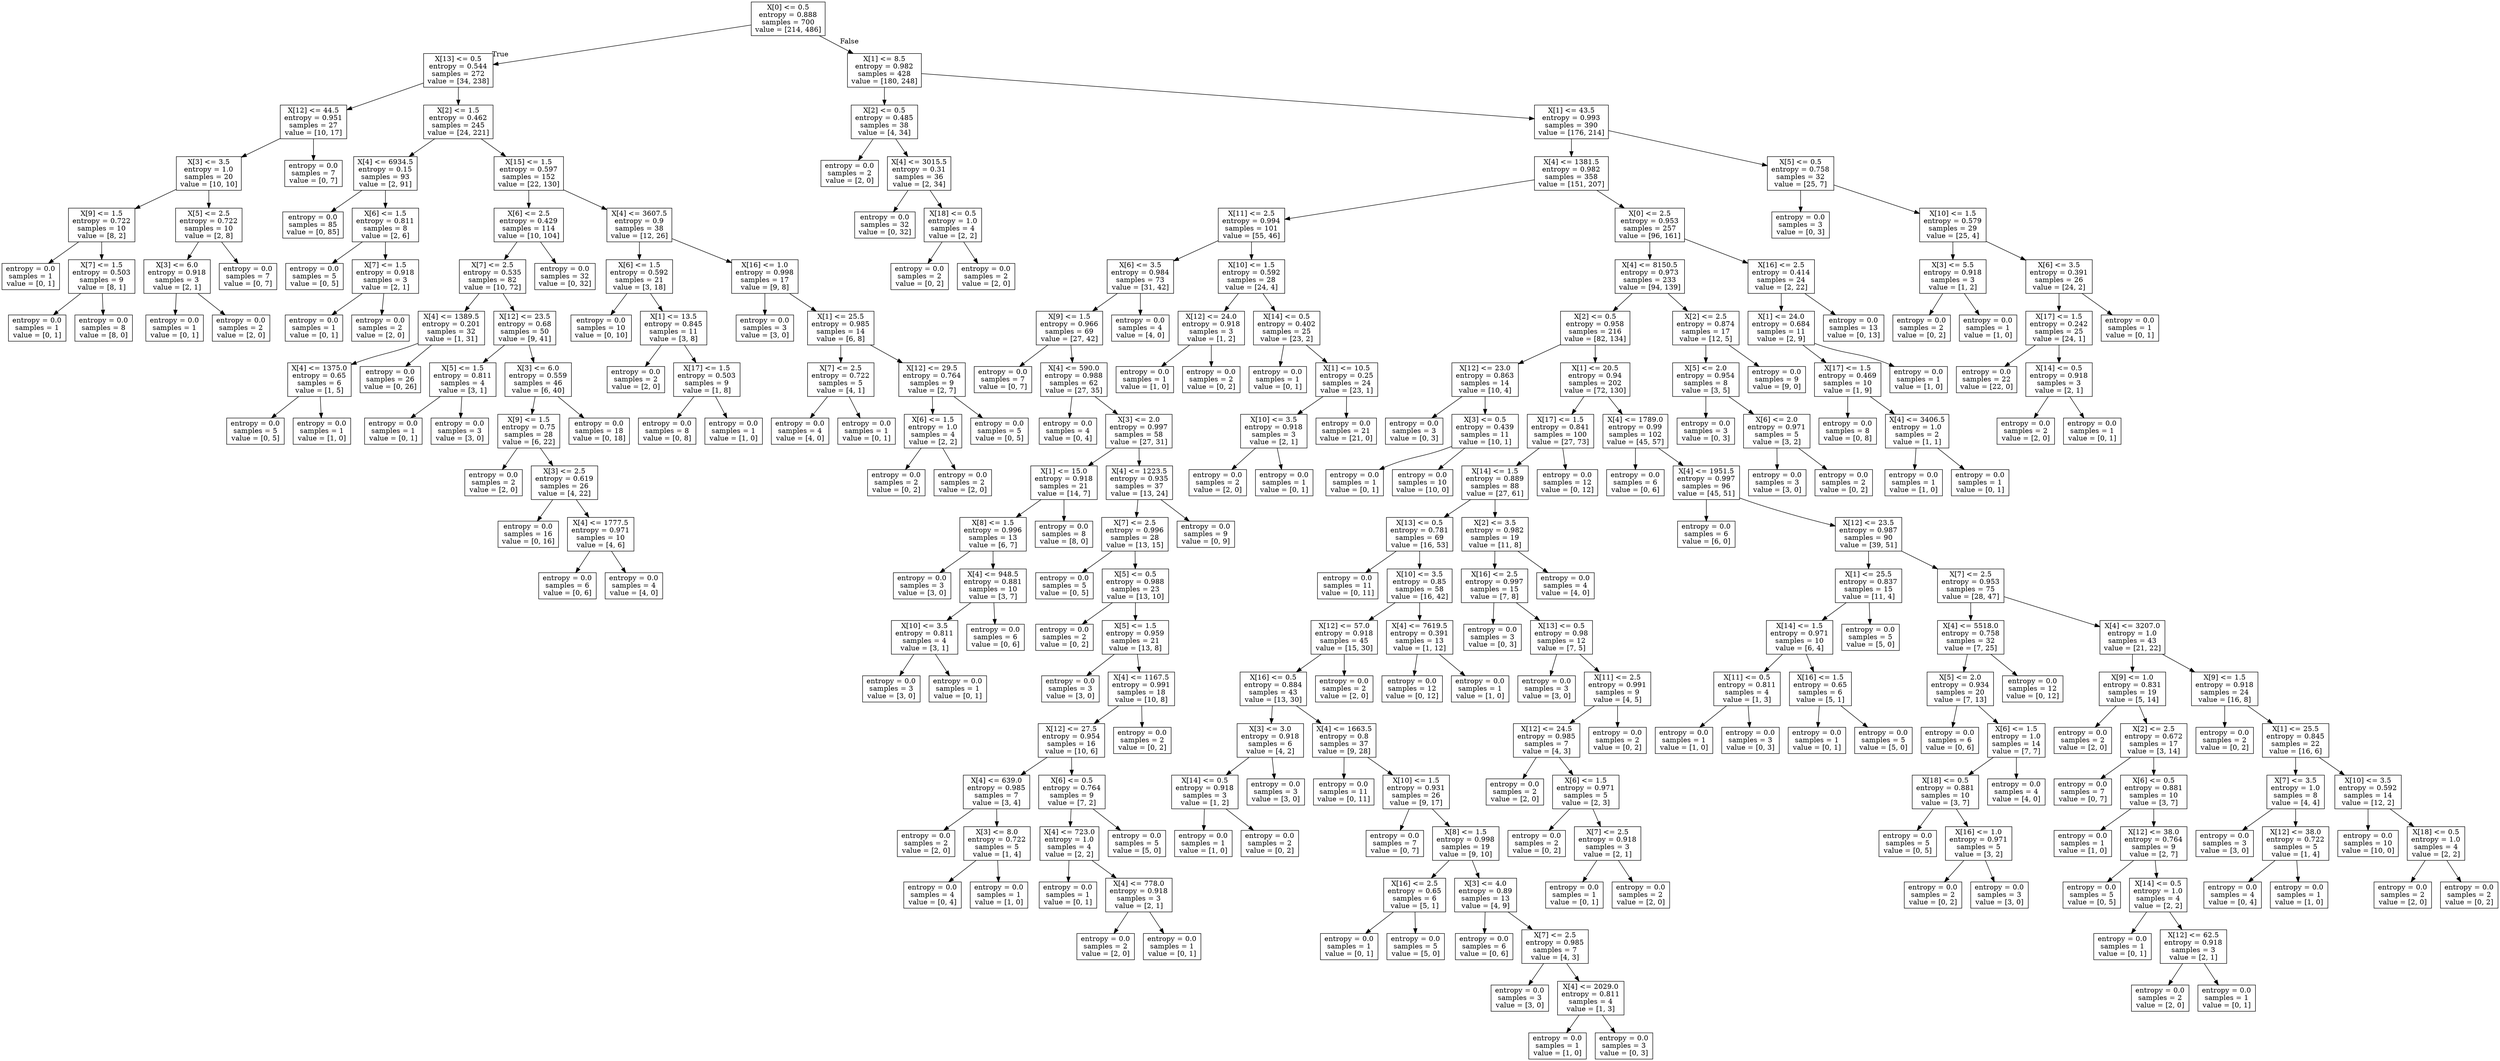 digraph Tree {
node [shape=box] ;
0 [label="X[0] <= 0.5\nentropy = 0.888\nsamples = 700\nvalue = [214, 486]"] ;
1 [label="X[13] <= 0.5\nentropy = 0.544\nsamples = 272\nvalue = [34, 238]"] ;
0 -> 1 [labeldistance=2.5, labelangle=45, headlabel="True"] ;
2 [label="X[12] <= 44.5\nentropy = 0.951\nsamples = 27\nvalue = [10, 17]"] ;
1 -> 2 ;
3 [label="X[3] <= 3.5\nentropy = 1.0\nsamples = 20\nvalue = [10, 10]"] ;
2 -> 3 ;
4 [label="X[9] <= 1.5\nentropy = 0.722\nsamples = 10\nvalue = [8, 2]"] ;
3 -> 4 ;
5 [label="entropy = 0.0\nsamples = 1\nvalue = [0, 1]"] ;
4 -> 5 ;
6 [label="X[7] <= 1.5\nentropy = 0.503\nsamples = 9\nvalue = [8, 1]"] ;
4 -> 6 ;
7 [label="entropy = 0.0\nsamples = 1\nvalue = [0, 1]"] ;
6 -> 7 ;
8 [label="entropy = 0.0\nsamples = 8\nvalue = [8, 0]"] ;
6 -> 8 ;
9 [label="X[5] <= 2.5\nentropy = 0.722\nsamples = 10\nvalue = [2, 8]"] ;
3 -> 9 ;
10 [label="X[3] <= 6.0\nentropy = 0.918\nsamples = 3\nvalue = [2, 1]"] ;
9 -> 10 ;
11 [label="entropy = 0.0\nsamples = 1\nvalue = [0, 1]"] ;
10 -> 11 ;
12 [label="entropy = 0.0\nsamples = 2\nvalue = [2, 0]"] ;
10 -> 12 ;
13 [label="entropy = 0.0\nsamples = 7\nvalue = [0, 7]"] ;
9 -> 13 ;
14 [label="entropy = 0.0\nsamples = 7\nvalue = [0, 7]"] ;
2 -> 14 ;
15 [label="X[2] <= 1.5\nentropy = 0.462\nsamples = 245\nvalue = [24, 221]"] ;
1 -> 15 ;
16 [label="X[4] <= 6934.5\nentropy = 0.15\nsamples = 93\nvalue = [2, 91]"] ;
15 -> 16 ;
17 [label="entropy = 0.0\nsamples = 85\nvalue = [0, 85]"] ;
16 -> 17 ;
18 [label="X[6] <= 1.5\nentropy = 0.811\nsamples = 8\nvalue = [2, 6]"] ;
16 -> 18 ;
19 [label="entropy = 0.0\nsamples = 5\nvalue = [0, 5]"] ;
18 -> 19 ;
20 [label="X[7] <= 1.5\nentropy = 0.918\nsamples = 3\nvalue = [2, 1]"] ;
18 -> 20 ;
21 [label="entropy = 0.0\nsamples = 1\nvalue = [0, 1]"] ;
20 -> 21 ;
22 [label="entropy = 0.0\nsamples = 2\nvalue = [2, 0]"] ;
20 -> 22 ;
23 [label="X[15] <= 1.5\nentropy = 0.597\nsamples = 152\nvalue = [22, 130]"] ;
15 -> 23 ;
24 [label="X[6] <= 2.5\nentropy = 0.429\nsamples = 114\nvalue = [10, 104]"] ;
23 -> 24 ;
25 [label="X[7] <= 2.5\nentropy = 0.535\nsamples = 82\nvalue = [10, 72]"] ;
24 -> 25 ;
26 [label="X[4] <= 1389.5\nentropy = 0.201\nsamples = 32\nvalue = [1, 31]"] ;
25 -> 26 ;
27 [label="X[4] <= 1375.0\nentropy = 0.65\nsamples = 6\nvalue = [1, 5]"] ;
26 -> 27 ;
28 [label="entropy = 0.0\nsamples = 5\nvalue = [0, 5]"] ;
27 -> 28 ;
29 [label="entropy = 0.0\nsamples = 1\nvalue = [1, 0]"] ;
27 -> 29 ;
30 [label="entropy = 0.0\nsamples = 26\nvalue = [0, 26]"] ;
26 -> 30 ;
31 [label="X[12] <= 23.5\nentropy = 0.68\nsamples = 50\nvalue = [9, 41]"] ;
25 -> 31 ;
32 [label="X[5] <= 1.5\nentropy = 0.811\nsamples = 4\nvalue = [3, 1]"] ;
31 -> 32 ;
33 [label="entropy = 0.0\nsamples = 1\nvalue = [0, 1]"] ;
32 -> 33 ;
34 [label="entropy = 0.0\nsamples = 3\nvalue = [3, 0]"] ;
32 -> 34 ;
35 [label="X[3] <= 6.0\nentropy = 0.559\nsamples = 46\nvalue = [6, 40]"] ;
31 -> 35 ;
36 [label="X[9] <= 1.5\nentropy = 0.75\nsamples = 28\nvalue = [6, 22]"] ;
35 -> 36 ;
37 [label="entropy = 0.0\nsamples = 2\nvalue = [2, 0]"] ;
36 -> 37 ;
38 [label="X[3] <= 2.5\nentropy = 0.619\nsamples = 26\nvalue = [4, 22]"] ;
36 -> 38 ;
39 [label="entropy = 0.0\nsamples = 16\nvalue = [0, 16]"] ;
38 -> 39 ;
40 [label="X[4] <= 1777.5\nentropy = 0.971\nsamples = 10\nvalue = [4, 6]"] ;
38 -> 40 ;
41 [label="entropy = 0.0\nsamples = 6\nvalue = [0, 6]"] ;
40 -> 41 ;
42 [label="entropy = 0.0\nsamples = 4\nvalue = [4, 0]"] ;
40 -> 42 ;
43 [label="entropy = 0.0\nsamples = 18\nvalue = [0, 18]"] ;
35 -> 43 ;
44 [label="entropy = 0.0\nsamples = 32\nvalue = [0, 32]"] ;
24 -> 44 ;
45 [label="X[4] <= 3607.5\nentropy = 0.9\nsamples = 38\nvalue = [12, 26]"] ;
23 -> 45 ;
46 [label="X[6] <= 1.5\nentropy = 0.592\nsamples = 21\nvalue = [3, 18]"] ;
45 -> 46 ;
47 [label="entropy = 0.0\nsamples = 10\nvalue = [0, 10]"] ;
46 -> 47 ;
48 [label="X[1] <= 13.5\nentropy = 0.845\nsamples = 11\nvalue = [3, 8]"] ;
46 -> 48 ;
49 [label="entropy = 0.0\nsamples = 2\nvalue = [2, 0]"] ;
48 -> 49 ;
50 [label="X[17] <= 1.5\nentropy = 0.503\nsamples = 9\nvalue = [1, 8]"] ;
48 -> 50 ;
51 [label="entropy = 0.0\nsamples = 8\nvalue = [0, 8]"] ;
50 -> 51 ;
52 [label="entropy = 0.0\nsamples = 1\nvalue = [1, 0]"] ;
50 -> 52 ;
53 [label="X[16] <= 1.0\nentropy = 0.998\nsamples = 17\nvalue = [9, 8]"] ;
45 -> 53 ;
54 [label="entropy = 0.0\nsamples = 3\nvalue = [3, 0]"] ;
53 -> 54 ;
55 [label="X[1] <= 25.5\nentropy = 0.985\nsamples = 14\nvalue = [6, 8]"] ;
53 -> 55 ;
56 [label="X[7] <= 2.5\nentropy = 0.722\nsamples = 5\nvalue = [4, 1]"] ;
55 -> 56 ;
57 [label="entropy = 0.0\nsamples = 4\nvalue = [4, 0]"] ;
56 -> 57 ;
58 [label="entropy = 0.0\nsamples = 1\nvalue = [0, 1]"] ;
56 -> 58 ;
59 [label="X[12] <= 29.5\nentropy = 0.764\nsamples = 9\nvalue = [2, 7]"] ;
55 -> 59 ;
60 [label="X[6] <= 1.5\nentropy = 1.0\nsamples = 4\nvalue = [2, 2]"] ;
59 -> 60 ;
61 [label="entropy = 0.0\nsamples = 2\nvalue = [0, 2]"] ;
60 -> 61 ;
62 [label="entropy = 0.0\nsamples = 2\nvalue = [2, 0]"] ;
60 -> 62 ;
63 [label="entropy = 0.0\nsamples = 5\nvalue = [0, 5]"] ;
59 -> 63 ;
64 [label="X[1] <= 8.5\nentropy = 0.982\nsamples = 428\nvalue = [180, 248]"] ;
0 -> 64 [labeldistance=2.5, labelangle=-45, headlabel="False"] ;
65 [label="X[2] <= 0.5\nentropy = 0.485\nsamples = 38\nvalue = [4, 34]"] ;
64 -> 65 ;
66 [label="entropy = 0.0\nsamples = 2\nvalue = [2, 0]"] ;
65 -> 66 ;
67 [label="X[4] <= 3015.5\nentropy = 0.31\nsamples = 36\nvalue = [2, 34]"] ;
65 -> 67 ;
68 [label="entropy = 0.0\nsamples = 32\nvalue = [0, 32]"] ;
67 -> 68 ;
69 [label="X[18] <= 0.5\nentropy = 1.0\nsamples = 4\nvalue = [2, 2]"] ;
67 -> 69 ;
70 [label="entropy = 0.0\nsamples = 2\nvalue = [0, 2]"] ;
69 -> 70 ;
71 [label="entropy = 0.0\nsamples = 2\nvalue = [2, 0]"] ;
69 -> 71 ;
72 [label="X[1] <= 43.5\nentropy = 0.993\nsamples = 390\nvalue = [176, 214]"] ;
64 -> 72 ;
73 [label="X[4] <= 1381.5\nentropy = 0.982\nsamples = 358\nvalue = [151, 207]"] ;
72 -> 73 ;
74 [label="X[11] <= 2.5\nentropy = 0.994\nsamples = 101\nvalue = [55, 46]"] ;
73 -> 74 ;
75 [label="X[6] <= 3.5\nentropy = 0.984\nsamples = 73\nvalue = [31, 42]"] ;
74 -> 75 ;
76 [label="X[9] <= 1.5\nentropy = 0.966\nsamples = 69\nvalue = [27, 42]"] ;
75 -> 76 ;
77 [label="entropy = 0.0\nsamples = 7\nvalue = [0, 7]"] ;
76 -> 77 ;
78 [label="X[4] <= 590.0\nentropy = 0.988\nsamples = 62\nvalue = [27, 35]"] ;
76 -> 78 ;
79 [label="entropy = 0.0\nsamples = 4\nvalue = [0, 4]"] ;
78 -> 79 ;
80 [label="X[3] <= 2.0\nentropy = 0.997\nsamples = 58\nvalue = [27, 31]"] ;
78 -> 80 ;
81 [label="X[1] <= 15.0\nentropy = 0.918\nsamples = 21\nvalue = [14, 7]"] ;
80 -> 81 ;
82 [label="X[8] <= 1.5\nentropy = 0.996\nsamples = 13\nvalue = [6, 7]"] ;
81 -> 82 ;
83 [label="entropy = 0.0\nsamples = 3\nvalue = [3, 0]"] ;
82 -> 83 ;
84 [label="X[4] <= 948.5\nentropy = 0.881\nsamples = 10\nvalue = [3, 7]"] ;
82 -> 84 ;
85 [label="X[10] <= 3.5\nentropy = 0.811\nsamples = 4\nvalue = [3, 1]"] ;
84 -> 85 ;
86 [label="entropy = 0.0\nsamples = 3\nvalue = [3, 0]"] ;
85 -> 86 ;
87 [label="entropy = 0.0\nsamples = 1\nvalue = [0, 1]"] ;
85 -> 87 ;
88 [label="entropy = 0.0\nsamples = 6\nvalue = [0, 6]"] ;
84 -> 88 ;
89 [label="entropy = 0.0\nsamples = 8\nvalue = [8, 0]"] ;
81 -> 89 ;
90 [label="X[4] <= 1223.5\nentropy = 0.935\nsamples = 37\nvalue = [13, 24]"] ;
80 -> 90 ;
91 [label="X[7] <= 2.5\nentropy = 0.996\nsamples = 28\nvalue = [13, 15]"] ;
90 -> 91 ;
92 [label="entropy = 0.0\nsamples = 5\nvalue = [0, 5]"] ;
91 -> 92 ;
93 [label="X[5] <= 0.5\nentropy = 0.988\nsamples = 23\nvalue = [13, 10]"] ;
91 -> 93 ;
94 [label="entropy = 0.0\nsamples = 2\nvalue = [0, 2]"] ;
93 -> 94 ;
95 [label="X[5] <= 1.5\nentropy = 0.959\nsamples = 21\nvalue = [13, 8]"] ;
93 -> 95 ;
96 [label="entropy = 0.0\nsamples = 3\nvalue = [3, 0]"] ;
95 -> 96 ;
97 [label="X[4] <= 1167.5\nentropy = 0.991\nsamples = 18\nvalue = [10, 8]"] ;
95 -> 97 ;
98 [label="X[12] <= 27.5\nentropy = 0.954\nsamples = 16\nvalue = [10, 6]"] ;
97 -> 98 ;
99 [label="X[4] <= 639.0\nentropy = 0.985\nsamples = 7\nvalue = [3, 4]"] ;
98 -> 99 ;
100 [label="entropy = 0.0\nsamples = 2\nvalue = [2, 0]"] ;
99 -> 100 ;
101 [label="X[3] <= 8.0\nentropy = 0.722\nsamples = 5\nvalue = [1, 4]"] ;
99 -> 101 ;
102 [label="entropy = 0.0\nsamples = 4\nvalue = [0, 4]"] ;
101 -> 102 ;
103 [label="entropy = 0.0\nsamples = 1\nvalue = [1, 0]"] ;
101 -> 103 ;
104 [label="X[6] <= 0.5\nentropy = 0.764\nsamples = 9\nvalue = [7, 2]"] ;
98 -> 104 ;
105 [label="X[4] <= 723.0\nentropy = 1.0\nsamples = 4\nvalue = [2, 2]"] ;
104 -> 105 ;
106 [label="entropy = 0.0\nsamples = 1\nvalue = [0, 1]"] ;
105 -> 106 ;
107 [label="X[4] <= 778.0\nentropy = 0.918\nsamples = 3\nvalue = [2, 1]"] ;
105 -> 107 ;
108 [label="entropy = 0.0\nsamples = 2\nvalue = [2, 0]"] ;
107 -> 108 ;
109 [label="entropy = 0.0\nsamples = 1\nvalue = [0, 1]"] ;
107 -> 109 ;
110 [label="entropy = 0.0\nsamples = 5\nvalue = [5, 0]"] ;
104 -> 110 ;
111 [label="entropy = 0.0\nsamples = 2\nvalue = [0, 2]"] ;
97 -> 111 ;
112 [label="entropy = 0.0\nsamples = 9\nvalue = [0, 9]"] ;
90 -> 112 ;
113 [label="entropy = 0.0\nsamples = 4\nvalue = [4, 0]"] ;
75 -> 113 ;
114 [label="X[10] <= 1.5\nentropy = 0.592\nsamples = 28\nvalue = [24, 4]"] ;
74 -> 114 ;
115 [label="X[12] <= 24.0\nentropy = 0.918\nsamples = 3\nvalue = [1, 2]"] ;
114 -> 115 ;
116 [label="entropy = 0.0\nsamples = 1\nvalue = [1, 0]"] ;
115 -> 116 ;
117 [label="entropy = 0.0\nsamples = 2\nvalue = [0, 2]"] ;
115 -> 117 ;
118 [label="X[14] <= 0.5\nentropy = 0.402\nsamples = 25\nvalue = [23, 2]"] ;
114 -> 118 ;
119 [label="entropy = 0.0\nsamples = 1\nvalue = [0, 1]"] ;
118 -> 119 ;
120 [label="X[1] <= 10.5\nentropy = 0.25\nsamples = 24\nvalue = [23, 1]"] ;
118 -> 120 ;
121 [label="X[10] <= 3.5\nentropy = 0.918\nsamples = 3\nvalue = [2, 1]"] ;
120 -> 121 ;
122 [label="entropy = 0.0\nsamples = 2\nvalue = [2, 0]"] ;
121 -> 122 ;
123 [label="entropy = 0.0\nsamples = 1\nvalue = [0, 1]"] ;
121 -> 123 ;
124 [label="entropy = 0.0\nsamples = 21\nvalue = [21, 0]"] ;
120 -> 124 ;
125 [label="X[0] <= 2.5\nentropy = 0.953\nsamples = 257\nvalue = [96, 161]"] ;
73 -> 125 ;
126 [label="X[4] <= 8150.5\nentropy = 0.973\nsamples = 233\nvalue = [94, 139]"] ;
125 -> 126 ;
127 [label="X[2] <= 0.5\nentropy = 0.958\nsamples = 216\nvalue = [82, 134]"] ;
126 -> 127 ;
128 [label="X[12] <= 23.0\nentropy = 0.863\nsamples = 14\nvalue = [10, 4]"] ;
127 -> 128 ;
129 [label="entropy = 0.0\nsamples = 3\nvalue = [0, 3]"] ;
128 -> 129 ;
130 [label="X[3] <= 0.5\nentropy = 0.439\nsamples = 11\nvalue = [10, 1]"] ;
128 -> 130 ;
131 [label="entropy = 0.0\nsamples = 1\nvalue = [0, 1]"] ;
130 -> 131 ;
132 [label="entropy = 0.0\nsamples = 10\nvalue = [10, 0]"] ;
130 -> 132 ;
133 [label="X[1] <= 20.5\nentropy = 0.94\nsamples = 202\nvalue = [72, 130]"] ;
127 -> 133 ;
134 [label="X[17] <= 1.5\nentropy = 0.841\nsamples = 100\nvalue = [27, 73]"] ;
133 -> 134 ;
135 [label="X[14] <= 1.5\nentropy = 0.889\nsamples = 88\nvalue = [27, 61]"] ;
134 -> 135 ;
136 [label="X[13] <= 0.5\nentropy = 0.781\nsamples = 69\nvalue = [16, 53]"] ;
135 -> 136 ;
137 [label="entropy = 0.0\nsamples = 11\nvalue = [0, 11]"] ;
136 -> 137 ;
138 [label="X[10] <= 3.5\nentropy = 0.85\nsamples = 58\nvalue = [16, 42]"] ;
136 -> 138 ;
139 [label="X[12] <= 57.0\nentropy = 0.918\nsamples = 45\nvalue = [15, 30]"] ;
138 -> 139 ;
140 [label="X[16] <= 0.5\nentropy = 0.884\nsamples = 43\nvalue = [13, 30]"] ;
139 -> 140 ;
141 [label="X[3] <= 3.0\nentropy = 0.918\nsamples = 6\nvalue = [4, 2]"] ;
140 -> 141 ;
142 [label="X[14] <= 0.5\nentropy = 0.918\nsamples = 3\nvalue = [1, 2]"] ;
141 -> 142 ;
143 [label="entropy = 0.0\nsamples = 1\nvalue = [1, 0]"] ;
142 -> 143 ;
144 [label="entropy = 0.0\nsamples = 2\nvalue = [0, 2]"] ;
142 -> 144 ;
145 [label="entropy = 0.0\nsamples = 3\nvalue = [3, 0]"] ;
141 -> 145 ;
146 [label="X[4] <= 1663.5\nentropy = 0.8\nsamples = 37\nvalue = [9, 28]"] ;
140 -> 146 ;
147 [label="entropy = 0.0\nsamples = 11\nvalue = [0, 11]"] ;
146 -> 147 ;
148 [label="X[10] <= 1.5\nentropy = 0.931\nsamples = 26\nvalue = [9, 17]"] ;
146 -> 148 ;
149 [label="entropy = 0.0\nsamples = 7\nvalue = [0, 7]"] ;
148 -> 149 ;
150 [label="X[8] <= 1.5\nentropy = 0.998\nsamples = 19\nvalue = [9, 10]"] ;
148 -> 150 ;
151 [label="X[16] <= 2.5\nentropy = 0.65\nsamples = 6\nvalue = [5, 1]"] ;
150 -> 151 ;
152 [label="entropy = 0.0\nsamples = 1\nvalue = [0, 1]"] ;
151 -> 152 ;
153 [label="entropy = 0.0\nsamples = 5\nvalue = [5, 0]"] ;
151 -> 153 ;
154 [label="X[3] <= 4.0\nentropy = 0.89\nsamples = 13\nvalue = [4, 9]"] ;
150 -> 154 ;
155 [label="entropy = 0.0\nsamples = 6\nvalue = [0, 6]"] ;
154 -> 155 ;
156 [label="X[7] <= 2.5\nentropy = 0.985\nsamples = 7\nvalue = [4, 3]"] ;
154 -> 156 ;
157 [label="entropy = 0.0\nsamples = 3\nvalue = [3, 0]"] ;
156 -> 157 ;
158 [label="X[4] <= 2029.0\nentropy = 0.811\nsamples = 4\nvalue = [1, 3]"] ;
156 -> 158 ;
159 [label="entropy = 0.0\nsamples = 1\nvalue = [1, 0]"] ;
158 -> 159 ;
160 [label="entropy = 0.0\nsamples = 3\nvalue = [0, 3]"] ;
158 -> 160 ;
161 [label="entropy = 0.0\nsamples = 2\nvalue = [2, 0]"] ;
139 -> 161 ;
162 [label="X[4] <= 7619.5\nentropy = 0.391\nsamples = 13\nvalue = [1, 12]"] ;
138 -> 162 ;
163 [label="entropy = 0.0\nsamples = 12\nvalue = [0, 12]"] ;
162 -> 163 ;
164 [label="entropy = 0.0\nsamples = 1\nvalue = [1, 0]"] ;
162 -> 164 ;
165 [label="X[2] <= 3.5\nentropy = 0.982\nsamples = 19\nvalue = [11, 8]"] ;
135 -> 165 ;
166 [label="X[16] <= 2.5\nentropy = 0.997\nsamples = 15\nvalue = [7, 8]"] ;
165 -> 166 ;
167 [label="entropy = 0.0\nsamples = 3\nvalue = [0, 3]"] ;
166 -> 167 ;
168 [label="X[13] <= 0.5\nentropy = 0.98\nsamples = 12\nvalue = [7, 5]"] ;
166 -> 168 ;
169 [label="entropy = 0.0\nsamples = 3\nvalue = [3, 0]"] ;
168 -> 169 ;
170 [label="X[11] <= 2.5\nentropy = 0.991\nsamples = 9\nvalue = [4, 5]"] ;
168 -> 170 ;
171 [label="X[12] <= 24.5\nentropy = 0.985\nsamples = 7\nvalue = [4, 3]"] ;
170 -> 171 ;
172 [label="entropy = 0.0\nsamples = 2\nvalue = [2, 0]"] ;
171 -> 172 ;
173 [label="X[6] <= 1.5\nentropy = 0.971\nsamples = 5\nvalue = [2, 3]"] ;
171 -> 173 ;
174 [label="entropy = 0.0\nsamples = 2\nvalue = [0, 2]"] ;
173 -> 174 ;
175 [label="X[7] <= 2.5\nentropy = 0.918\nsamples = 3\nvalue = [2, 1]"] ;
173 -> 175 ;
176 [label="entropy = 0.0\nsamples = 1\nvalue = [0, 1]"] ;
175 -> 176 ;
177 [label="entropy = 0.0\nsamples = 2\nvalue = [2, 0]"] ;
175 -> 177 ;
178 [label="entropy = 0.0\nsamples = 2\nvalue = [0, 2]"] ;
170 -> 178 ;
179 [label="entropy = 0.0\nsamples = 4\nvalue = [4, 0]"] ;
165 -> 179 ;
180 [label="entropy = 0.0\nsamples = 12\nvalue = [0, 12]"] ;
134 -> 180 ;
181 [label="X[4] <= 1789.0\nentropy = 0.99\nsamples = 102\nvalue = [45, 57]"] ;
133 -> 181 ;
182 [label="entropy = 0.0\nsamples = 6\nvalue = [0, 6]"] ;
181 -> 182 ;
183 [label="X[4] <= 1951.5\nentropy = 0.997\nsamples = 96\nvalue = [45, 51]"] ;
181 -> 183 ;
184 [label="entropy = 0.0\nsamples = 6\nvalue = [6, 0]"] ;
183 -> 184 ;
185 [label="X[12] <= 23.5\nentropy = 0.987\nsamples = 90\nvalue = [39, 51]"] ;
183 -> 185 ;
186 [label="X[1] <= 25.5\nentropy = 0.837\nsamples = 15\nvalue = [11, 4]"] ;
185 -> 186 ;
187 [label="X[14] <= 1.5\nentropy = 0.971\nsamples = 10\nvalue = [6, 4]"] ;
186 -> 187 ;
188 [label="X[11] <= 0.5\nentropy = 0.811\nsamples = 4\nvalue = [1, 3]"] ;
187 -> 188 ;
189 [label="entropy = 0.0\nsamples = 1\nvalue = [1, 0]"] ;
188 -> 189 ;
190 [label="entropy = 0.0\nsamples = 3\nvalue = [0, 3]"] ;
188 -> 190 ;
191 [label="X[16] <= 1.5\nentropy = 0.65\nsamples = 6\nvalue = [5, 1]"] ;
187 -> 191 ;
192 [label="entropy = 0.0\nsamples = 1\nvalue = [0, 1]"] ;
191 -> 192 ;
193 [label="entropy = 0.0\nsamples = 5\nvalue = [5, 0]"] ;
191 -> 193 ;
194 [label="entropy = 0.0\nsamples = 5\nvalue = [5, 0]"] ;
186 -> 194 ;
195 [label="X[7] <= 2.5\nentropy = 0.953\nsamples = 75\nvalue = [28, 47]"] ;
185 -> 195 ;
196 [label="X[4] <= 5518.0\nentropy = 0.758\nsamples = 32\nvalue = [7, 25]"] ;
195 -> 196 ;
197 [label="X[5] <= 2.0\nentropy = 0.934\nsamples = 20\nvalue = [7, 13]"] ;
196 -> 197 ;
198 [label="entropy = 0.0\nsamples = 6\nvalue = [0, 6]"] ;
197 -> 198 ;
199 [label="X[6] <= 1.5\nentropy = 1.0\nsamples = 14\nvalue = [7, 7]"] ;
197 -> 199 ;
200 [label="X[18] <= 0.5\nentropy = 0.881\nsamples = 10\nvalue = [3, 7]"] ;
199 -> 200 ;
201 [label="entropy = 0.0\nsamples = 5\nvalue = [0, 5]"] ;
200 -> 201 ;
202 [label="X[16] <= 1.0\nentropy = 0.971\nsamples = 5\nvalue = [3, 2]"] ;
200 -> 202 ;
203 [label="entropy = 0.0\nsamples = 2\nvalue = [0, 2]"] ;
202 -> 203 ;
204 [label="entropy = 0.0\nsamples = 3\nvalue = [3, 0]"] ;
202 -> 204 ;
205 [label="entropy = 0.0\nsamples = 4\nvalue = [4, 0]"] ;
199 -> 205 ;
206 [label="entropy = 0.0\nsamples = 12\nvalue = [0, 12]"] ;
196 -> 206 ;
207 [label="X[4] <= 3207.0\nentropy = 1.0\nsamples = 43\nvalue = [21, 22]"] ;
195 -> 207 ;
208 [label="X[9] <= 1.0\nentropy = 0.831\nsamples = 19\nvalue = [5, 14]"] ;
207 -> 208 ;
209 [label="entropy = 0.0\nsamples = 2\nvalue = [2, 0]"] ;
208 -> 209 ;
210 [label="X[2] <= 2.5\nentropy = 0.672\nsamples = 17\nvalue = [3, 14]"] ;
208 -> 210 ;
211 [label="entropy = 0.0\nsamples = 7\nvalue = [0, 7]"] ;
210 -> 211 ;
212 [label="X[6] <= 0.5\nentropy = 0.881\nsamples = 10\nvalue = [3, 7]"] ;
210 -> 212 ;
213 [label="entropy = 0.0\nsamples = 1\nvalue = [1, 0]"] ;
212 -> 213 ;
214 [label="X[12] <= 38.0\nentropy = 0.764\nsamples = 9\nvalue = [2, 7]"] ;
212 -> 214 ;
215 [label="entropy = 0.0\nsamples = 5\nvalue = [0, 5]"] ;
214 -> 215 ;
216 [label="X[14] <= 0.5\nentropy = 1.0\nsamples = 4\nvalue = [2, 2]"] ;
214 -> 216 ;
217 [label="entropy = 0.0\nsamples = 1\nvalue = [0, 1]"] ;
216 -> 217 ;
218 [label="X[12] <= 62.5\nentropy = 0.918\nsamples = 3\nvalue = [2, 1]"] ;
216 -> 218 ;
219 [label="entropy = 0.0\nsamples = 2\nvalue = [2, 0]"] ;
218 -> 219 ;
220 [label="entropy = 0.0\nsamples = 1\nvalue = [0, 1]"] ;
218 -> 220 ;
221 [label="X[9] <= 1.5\nentropy = 0.918\nsamples = 24\nvalue = [16, 8]"] ;
207 -> 221 ;
222 [label="entropy = 0.0\nsamples = 2\nvalue = [0, 2]"] ;
221 -> 222 ;
223 [label="X[1] <= 25.5\nentropy = 0.845\nsamples = 22\nvalue = [16, 6]"] ;
221 -> 223 ;
224 [label="X[7] <= 3.5\nentropy = 1.0\nsamples = 8\nvalue = [4, 4]"] ;
223 -> 224 ;
225 [label="entropy = 0.0\nsamples = 3\nvalue = [3, 0]"] ;
224 -> 225 ;
226 [label="X[12] <= 38.0\nentropy = 0.722\nsamples = 5\nvalue = [1, 4]"] ;
224 -> 226 ;
227 [label="entropy = 0.0\nsamples = 4\nvalue = [0, 4]"] ;
226 -> 227 ;
228 [label="entropy = 0.0\nsamples = 1\nvalue = [1, 0]"] ;
226 -> 228 ;
229 [label="X[10] <= 3.5\nentropy = 0.592\nsamples = 14\nvalue = [12, 2]"] ;
223 -> 229 ;
230 [label="entropy = 0.0\nsamples = 10\nvalue = [10, 0]"] ;
229 -> 230 ;
231 [label="X[18] <= 0.5\nentropy = 1.0\nsamples = 4\nvalue = [2, 2]"] ;
229 -> 231 ;
232 [label="entropy = 0.0\nsamples = 2\nvalue = [2, 0]"] ;
231 -> 232 ;
233 [label="entropy = 0.0\nsamples = 2\nvalue = [0, 2]"] ;
231 -> 233 ;
234 [label="X[2] <= 2.5\nentropy = 0.874\nsamples = 17\nvalue = [12, 5]"] ;
126 -> 234 ;
235 [label="X[5] <= 2.0\nentropy = 0.954\nsamples = 8\nvalue = [3, 5]"] ;
234 -> 235 ;
236 [label="entropy = 0.0\nsamples = 3\nvalue = [0, 3]"] ;
235 -> 236 ;
237 [label="X[6] <= 2.0\nentropy = 0.971\nsamples = 5\nvalue = [3, 2]"] ;
235 -> 237 ;
238 [label="entropy = 0.0\nsamples = 3\nvalue = [3, 0]"] ;
237 -> 238 ;
239 [label="entropy = 0.0\nsamples = 2\nvalue = [0, 2]"] ;
237 -> 239 ;
240 [label="entropy = 0.0\nsamples = 9\nvalue = [9, 0]"] ;
234 -> 240 ;
241 [label="X[16] <= 2.5\nentropy = 0.414\nsamples = 24\nvalue = [2, 22]"] ;
125 -> 241 ;
242 [label="X[1] <= 24.0\nentropy = 0.684\nsamples = 11\nvalue = [2, 9]"] ;
241 -> 242 ;
243 [label="X[17] <= 1.5\nentropy = 0.469\nsamples = 10\nvalue = [1, 9]"] ;
242 -> 243 ;
244 [label="entropy = 0.0\nsamples = 8\nvalue = [0, 8]"] ;
243 -> 244 ;
245 [label="X[4] <= 3406.5\nentropy = 1.0\nsamples = 2\nvalue = [1, 1]"] ;
243 -> 245 ;
246 [label="entropy = 0.0\nsamples = 1\nvalue = [1, 0]"] ;
245 -> 246 ;
247 [label="entropy = 0.0\nsamples = 1\nvalue = [0, 1]"] ;
245 -> 247 ;
248 [label="entropy = 0.0\nsamples = 1\nvalue = [1, 0]"] ;
242 -> 248 ;
249 [label="entropy = 0.0\nsamples = 13\nvalue = [0, 13]"] ;
241 -> 249 ;
250 [label="X[5] <= 0.5\nentropy = 0.758\nsamples = 32\nvalue = [25, 7]"] ;
72 -> 250 ;
251 [label="entropy = 0.0\nsamples = 3\nvalue = [0, 3]"] ;
250 -> 251 ;
252 [label="X[10] <= 1.5\nentropy = 0.579\nsamples = 29\nvalue = [25, 4]"] ;
250 -> 252 ;
253 [label="X[3] <= 5.5\nentropy = 0.918\nsamples = 3\nvalue = [1, 2]"] ;
252 -> 253 ;
254 [label="entropy = 0.0\nsamples = 2\nvalue = [0, 2]"] ;
253 -> 254 ;
255 [label="entropy = 0.0\nsamples = 1\nvalue = [1, 0]"] ;
253 -> 255 ;
256 [label="X[6] <= 3.5\nentropy = 0.391\nsamples = 26\nvalue = [24, 2]"] ;
252 -> 256 ;
257 [label="X[17] <= 1.5\nentropy = 0.242\nsamples = 25\nvalue = [24, 1]"] ;
256 -> 257 ;
258 [label="entropy = 0.0\nsamples = 22\nvalue = [22, 0]"] ;
257 -> 258 ;
259 [label="X[14] <= 0.5\nentropy = 0.918\nsamples = 3\nvalue = [2, 1]"] ;
257 -> 259 ;
260 [label="entropy = 0.0\nsamples = 2\nvalue = [2, 0]"] ;
259 -> 260 ;
261 [label="entropy = 0.0\nsamples = 1\nvalue = [0, 1]"] ;
259 -> 261 ;
262 [label="entropy = 0.0\nsamples = 1\nvalue = [0, 1]"] ;
256 -> 262 ;
}